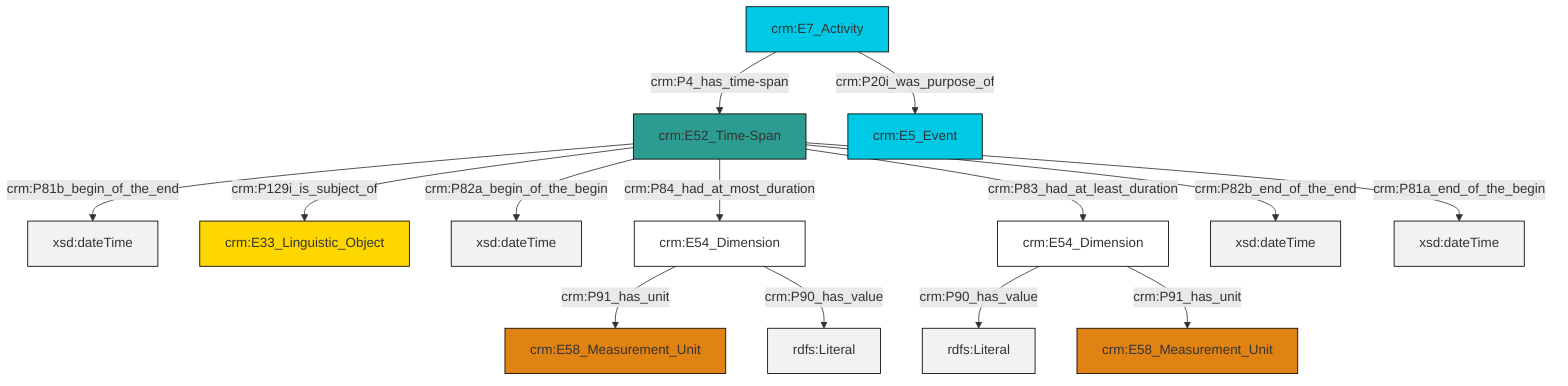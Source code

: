 graph TD
classDef Literal fill:#f2f2f2,stroke:#000000;
classDef CRM_Entity fill:#FFFFFF,stroke:#000000;
classDef Temporal_Entity fill:#00C9E6, stroke:#000000;
classDef Type fill:#E18312, stroke:#000000;
classDef Time-Span fill:#2C9C91, stroke:#000000;
classDef Appellation fill:#FFEB7F, stroke:#000000;
classDef Place fill:#008836, stroke:#000000;
classDef Persistent_Item fill:#B266B2, stroke:#000000;
classDef Conceptual_Object fill:#FFD700, stroke:#000000;
classDef Physical_Thing fill:#D2B48C, stroke:#000000;
classDef Actor fill:#f58aad, stroke:#000000;
classDef PC_Classes fill:#4ce600, stroke:#000000;
classDef Multi fill:#cccccc,stroke:#000000;

0["crm:E52_Time-Span"]:::Time-Span -->|crm:P81b_begin_of_the_end| 1[xsd:dateTime]:::Literal
0["crm:E52_Time-Span"]:::Time-Span -->|crm:P82a_begin_of_the_begin| 4[xsd:dateTime]:::Literal
7["crm:E54_Dimension"]:::CRM_Entity -->|crm:P90_has_value| 8[rdfs:Literal]:::Literal
0["crm:E52_Time-Span"]:::Time-Span -->|crm:P82b_end_of_the_end| 9[xsd:dateTime]:::Literal
0["crm:E52_Time-Span"]:::Time-Span -->|crm:P129i_is_subject_of| 2["crm:E33_Linguistic_Object"]:::Conceptual_Object
0["crm:E52_Time-Span"]:::Time-Span -->|crm:P84_had_at_most_duration| 5["crm:E54_Dimension"]:::CRM_Entity
5["crm:E54_Dimension"]:::CRM_Entity -->|crm:P91_has_unit| 10["crm:E58_Measurement_Unit"]:::Type
5["crm:E54_Dimension"]:::CRM_Entity -->|crm:P90_has_value| 11[rdfs:Literal]:::Literal
0["crm:E52_Time-Span"]:::Time-Span -->|crm:P83_had_at_least_duration| 7["crm:E54_Dimension"]:::CRM_Entity
15["crm:E7_Activity"]:::Temporal_Entity -->|crm:P4_has_time-span| 0["crm:E52_Time-Span"]:::Time-Span
0["crm:E52_Time-Span"]:::Time-Span -->|crm:P81a_end_of_the_begin| 17[xsd:dateTime]:::Literal
15["crm:E7_Activity"]:::Temporal_Entity -->|crm:P20i_was_purpose_of| 13["crm:E5_Event"]:::Temporal_Entity
7["crm:E54_Dimension"]:::CRM_Entity -->|crm:P91_has_unit| 19["crm:E58_Measurement_Unit"]:::Type